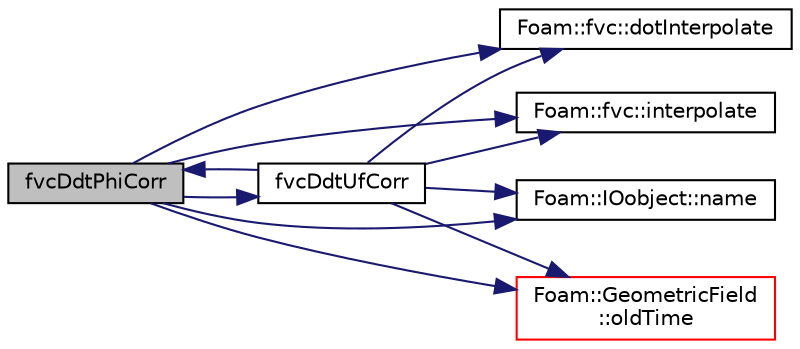 digraph "fvcDdtPhiCorr"
{
  bgcolor="transparent";
  edge [fontname="Helvetica",fontsize="10",labelfontname="Helvetica",labelfontsize="10"];
  node [fontname="Helvetica",fontsize="10",shape=record];
  rankdir="LR";
  Node1 [label="fvcDdtPhiCorr",height=0.2,width=0.4,color="black", fillcolor="grey75", style="filled", fontcolor="black"];
  Node1 -> Node2 [color="midnightblue",fontsize="10",style="solid",fontname="Helvetica"];
  Node2 [label="Foam::fvc::dotInterpolate",height=0.2,width=0.4,color="black",URL="$a10922.html#a7a1e652d9529ab4d174f463747fe10b0",tooltip="Interpolate field onto faces. "];
  Node1 -> Node3 [color="midnightblue",fontsize="10",style="solid",fontname="Helvetica"];
  Node3 [label="fvcDdtUfCorr",height=0.2,width=0.4,color="black",URL="$a00302.html#a08cbec5ced869c7c2325e049742bec85"];
  Node3 -> Node2 [color="midnightblue",fontsize="10",style="solid",fontname="Helvetica"];
  Node3 -> Node1 [color="midnightblue",fontsize="10",style="solid",fontname="Helvetica"];
  Node3 -> Node4 [color="midnightblue",fontsize="10",style="solid",fontname="Helvetica"];
  Node4 [label="Foam::fvc::interpolate",height=0.2,width=0.4,color="black",URL="$a10922.html#a768cc91e806b7278729a11134de57ecf",tooltip="Interpolate field onto faces using scheme given by Istream. "];
  Node3 -> Node5 [color="midnightblue",fontsize="10",style="solid",fontname="Helvetica"];
  Node5 [label="Foam::IOobject::name",height=0.2,width=0.4,color="black",URL="$a01195.html#a75b72488d2e82151b025744974919d5d",tooltip="Return name. "];
  Node3 -> Node6 [color="midnightblue",fontsize="10",style="solid",fontname="Helvetica"];
  Node6 [label="Foam::GeometricField\l::oldTime",height=0.2,width=0.4,color="red",URL="$a00930.html#a590e4782d38c7bab9fc7d231aa6b5f3f",tooltip="Return old time field. "];
  Node1 -> Node4 [color="midnightblue",fontsize="10",style="solid",fontname="Helvetica"];
  Node1 -> Node5 [color="midnightblue",fontsize="10",style="solid",fontname="Helvetica"];
  Node1 -> Node6 [color="midnightblue",fontsize="10",style="solid",fontname="Helvetica"];
}
